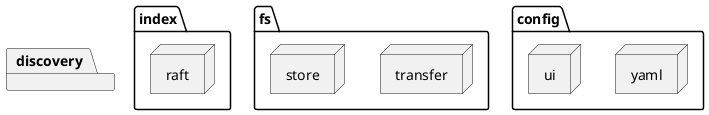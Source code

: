 @startuml

package discovery
package index {
    node raft
}
package fs {
    node transfer
    node store
}
package config {
    node yaml
    node ui
}

@enduml